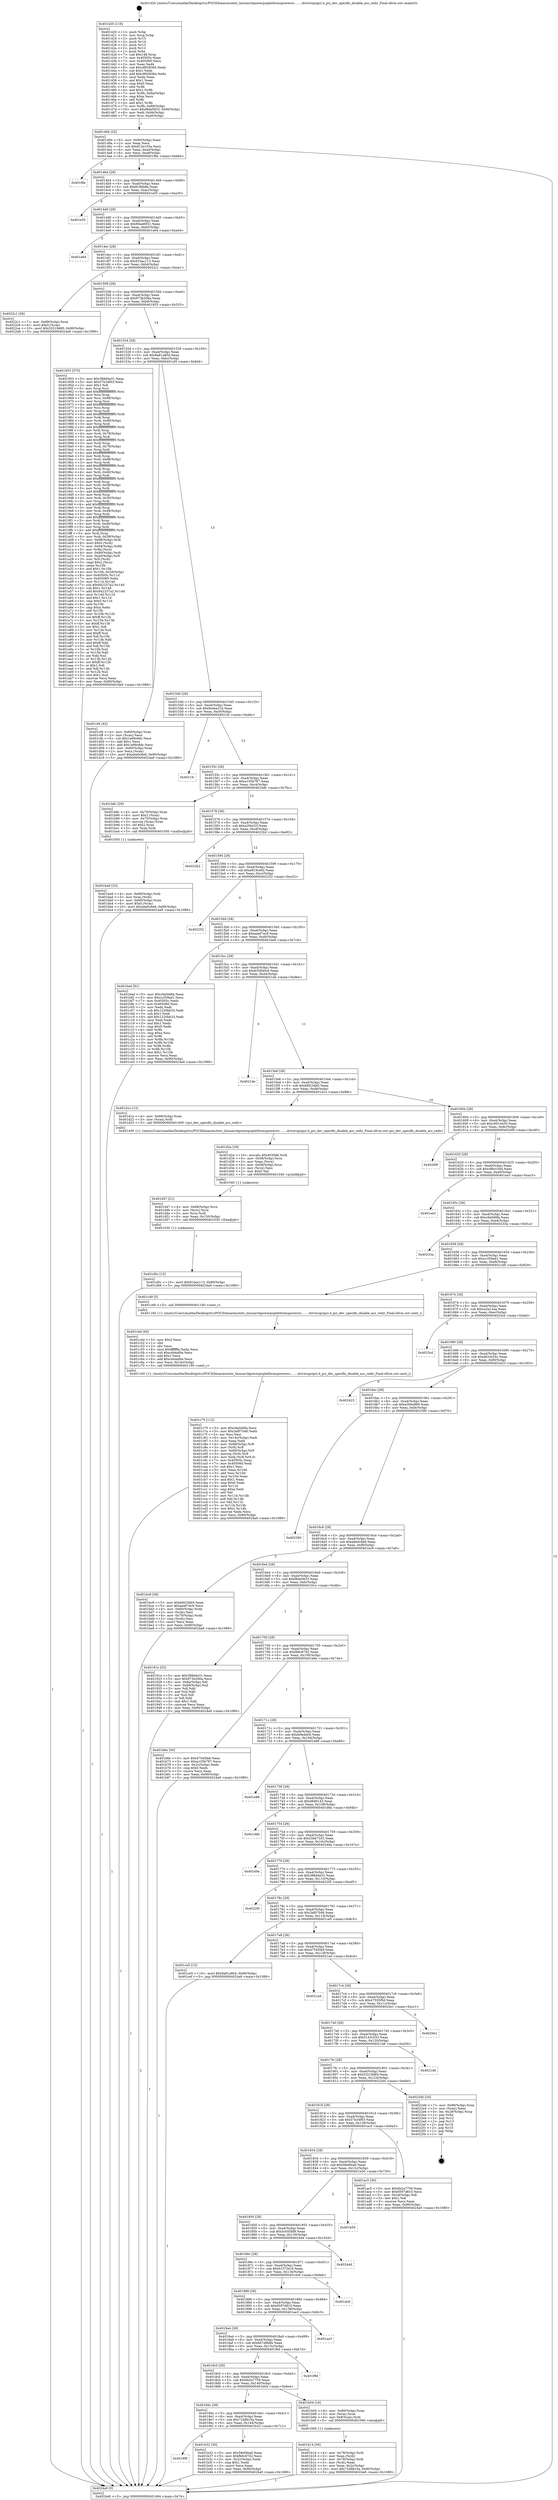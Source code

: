 digraph "0x401420" {
  label = "0x401420 (/mnt/c/Users/mathe/Desktop/tcc/POCII/binaries/extr_linuxarchpowerpcplatformspowernv........driverspcipci.h_pci_dev_specific_disable_acs_redir_Final-ollvm.out::main(0))"
  labelloc = "t"
  node[shape=record]

  Entry [label="",width=0.3,height=0.3,shape=circle,fillcolor=black,style=filled]
  "0x401494" [label="{
     0x401494 [32]\l
     | [instrs]\l
     &nbsp;&nbsp;0x401494 \<+6\>: mov -0x90(%rbp),%eax\l
     &nbsp;&nbsp;0x40149a \<+2\>: mov %eax,%ecx\l
     &nbsp;&nbsp;0x40149c \<+6\>: sub $0x812e103a,%ecx\l
     &nbsp;&nbsp;0x4014a2 \<+6\>: mov %eax,-0xa4(%rbp)\l
     &nbsp;&nbsp;0x4014a8 \<+6\>: mov %ecx,-0xa8(%rbp)\l
     &nbsp;&nbsp;0x4014ae \<+6\>: je 0000000000401f8e \<main+0xb6e\>\l
  }"]
  "0x401f8e" [label="{
     0x401f8e\l
  }", style=dashed]
  "0x4014b4" [label="{
     0x4014b4 [28]\l
     | [instrs]\l
     &nbsp;&nbsp;0x4014b4 \<+5\>: jmp 00000000004014b9 \<main+0x99\>\l
     &nbsp;&nbsp;0x4014b9 \<+6\>: mov -0xa4(%rbp),%eax\l
     &nbsp;&nbsp;0x4014bf \<+5\>: sub $0x81fbfa8a,%eax\l
     &nbsp;&nbsp;0x4014c4 \<+6\>: mov %eax,-0xac(%rbp)\l
     &nbsp;&nbsp;0x4014ca \<+6\>: je 0000000000401e55 \<main+0xa35\>\l
  }"]
  Exit [label="",width=0.3,height=0.3,shape=circle,fillcolor=black,style=filled,peripheries=2]
  "0x401e55" [label="{
     0x401e55\l
  }", style=dashed]
  "0x4014d0" [label="{
     0x4014d0 [28]\l
     | [instrs]\l
     &nbsp;&nbsp;0x4014d0 \<+5\>: jmp 00000000004014d5 \<main+0xb5\>\l
     &nbsp;&nbsp;0x4014d5 \<+6\>: mov -0xa4(%rbp),%eax\l
     &nbsp;&nbsp;0x4014db \<+5\>: sub $0x90ae6931,%eax\l
     &nbsp;&nbsp;0x4014e0 \<+6\>: mov %eax,-0xb0(%rbp)\l
     &nbsp;&nbsp;0x4014e6 \<+6\>: je 0000000000401e64 \<main+0xa44\>\l
  }"]
  "0x401d5c" [label="{
     0x401d5c [15]\l
     | [instrs]\l
     &nbsp;&nbsp;0x401d5c \<+10\>: movl $0x91bac113,-0x90(%rbp)\l
     &nbsp;&nbsp;0x401d66 \<+5\>: jmp 00000000004024a9 \<main+0x1089\>\l
  }"]
  "0x401e64" [label="{
     0x401e64\l
  }", style=dashed]
  "0x4014ec" [label="{
     0x4014ec [28]\l
     | [instrs]\l
     &nbsp;&nbsp;0x4014ec \<+5\>: jmp 00000000004014f1 \<main+0xd1\>\l
     &nbsp;&nbsp;0x4014f1 \<+6\>: mov -0xa4(%rbp),%eax\l
     &nbsp;&nbsp;0x4014f7 \<+5\>: sub $0x91bac113,%eax\l
     &nbsp;&nbsp;0x4014fc \<+6\>: mov %eax,-0xb4(%rbp)\l
     &nbsp;&nbsp;0x401502 \<+6\>: je 00000000004022c1 \<main+0xea1\>\l
  }"]
  "0x401d47" [label="{
     0x401d47 [21]\l
     | [instrs]\l
     &nbsp;&nbsp;0x401d47 \<+4\>: mov -0x68(%rbp),%rcx\l
     &nbsp;&nbsp;0x401d4b \<+3\>: mov (%rcx),%rcx\l
     &nbsp;&nbsp;0x401d4e \<+3\>: mov %rcx,%rdi\l
     &nbsp;&nbsp;0x401d51 \<+6\>: mov %eax,-0x150(%rbp)\l
     &nbsp;&nbsp;0x401d57 \<+5\>: call 0000000000401030 \<free@plt\>\l
     | [calls]\l
     &nbsp;&nbsp;0x401030 \{1\} (unknown)\l
  }"]
  "0x4022c1" [label="{
     0x4022c1 [28]\l
     | [instrs]\l
     &nbsp;&nbsp;0x4022c1 \<+7\>: mov -0x88(%rbp),%rax\l
     &nbsp;&nbsp;0x4022c8 \<+6\>: movl $0x0,(%rax)\l
     &nbsp;&nbsp;0x4022ce \<+10\>: movl $0x53219d85,-0x90(%rbp)\l
     &nbsp;&nbsp;0x4022d8 \<+5\>: jmp 00000000004024a9 \<main+0x1089\>\l
  }"]
  "0x401508" [label="{
     0x401508 [28]\l
     | [instrs]\l
     &nbsp;&nbsp;0x401508 \<+5\>: jmp 000000000040150d \<main+0xed\>\l
     &nbsp;&nbsp;0x40150d \<+6\>: mov -0xa4(%rbp),%eax\l
     &nbsp;&nbsp;0x401513 \<+5\>: sub $0x973b206a,%eax\l
     &nbsp;&nbsp;0x401518 \<+6\>: mov %eax,-0xb8(%rbp)\l
     &nbsp;&nbsp;0x40151e \<+6\>: je 0000000000401953 \<main+0x533\>\l
  }"]
  "0x401d2a" [label="{
     0x401d2a [29]\l
     | [instrs]\l
     &nbsp;&nbsp;0x401d2a \<+10\>: movabs $0x4030d6,%rdi\l
     &nbsp;&nbsp;0x401d34 \<+4\>: mov -0x58(%rbp),%rcx\l
     &nbsp;&nbsp;0x401d38 \<+2\>: mov %eax,(%rcx)\l
     &nbsp;&nbsp;0x401d3a \<+4\>: mov -0x58(%rbp),%rcx\l
     &nbsp;&nbsp;0x401d3e \<+2\>: mov (%rcx),%esi\l
     &nbsp;&nbsp;0x401d40 \<+2\>: mov $0x0,%al\l
     &nbsp;&nbsp;0x401d42 \<+5\>: call 0000000000401040 \<printf@plt\>\l
     | [calls]\l
     &nbsp;&nbsp;0x401040 \{1\} (unknown)\l
  }"]
  "0x401953" [label="{
     0x401953 [370]\l
     | [instrs]\l
     &nbsp;&nbsp;0x401953 \<+5\>: mov $0x388d4e31,%eax\l
     &nbsp;&nbsp;0x401958 \<+5\>: mov $0x57b34f03,%ecx\l
     &nbsp;&nbsp;0x40195d \<+2\>: mov $0x1,%dl\l
     &nbsp;&nbsp;0x40195f \<+3\>: mov %rsp,%rsi\l
     &nbsp;&nbsp;0x401962 \<+4\>: add $0xfffffffffffffff0,%rsi\l
     &nbsp;&nbsp;0x401966 \<+3\>: mov %rsi,%rsp\l
     &nbsp;&nbsp;0x401969 \<+7\>: mov %rsi,-0x88(%rbp)\l
     &nbsp;&nbsp;0x401970 \<+3\>: mov %rsp,%rsi\l
     &nbsp;&nbsp;0x401973 \<+4\>: add $0xfffffffffffffff0,%rsi\l
     &nbsp;&nbsp;0x401977 \<+3\>: mov %rsi,%rsp\l
     &nbsp;&nbsp;0x40197a \<+3\>: mov %rsp,%rdi\l
     &nbsp;&nbsp;0x40197d \<+4\>: add $0xfffffffffffffff0,%rdi\l
     &nbsp;&nbsp;0x401981 \<+3\>: mov %rdi,%rsp\l
     &nbsp;&nbsp;0x401984 \<+4\>: mov %rdi,-0x80(%rbp)\l
     &nbsp;&nbsp;0x401988 \<+3\>: mov %rsp,%rdi\l
     &nbsp;&nbsp;0x40198b \<+4\>: add $0xfffffffffffffff0,%rdi\l
     &nbsp;&nbsp;0x40198f \<+3\>: mov %rdi,%rsp\l
     &nbsp;&nbsp;0x401992 \<+4\>: mov %rdi,-0x78(%rbp)\l
     &nbsp;&nbsp;0x401996 \<+3\>: mov %rsp,%rdi\l
     &nbsp;&nbsp;0x401999 \<+4\>: add $0xfffffffffffffff0,%rdi\l
     &nbsp;&nbsp;0x40199d \<+3\>: mov %rdi,%rsp\l
     &nbsp;&nbsp;0x4019a0 \<+4\>: mov %rdi,-0x70(%rbp)\l
     &nbsp;&nbsp;0x4019a4 \<+3\>: mov %rsp,%rdi\l
     &nbsp;&nbsp;0x4019a7 \<+4\>: add $0xfffffffffffffff0,%rdi\l
     &nbsp;&nbsp;0x4019ab \<+3\>: mov %rdi,%rsp\l
     &nbsp;&nbsp;0x4019ae \<+4\>: mov %rdi,-0x68(%rbp)\l
     &nbsp;&nbsp;0x4019b2 \<+3\>: mov %rsp,%rdi\l
     &nbsp;&nbsp;0x4019b5 \<+4\>: add $0xfffffffffffffff0,%rdi\l
     &nbsp;&nbsp;0x4019b9 \<+3\>: mov %rdi,%rsp\l
     &nbsp;&nbsp;0x4019bc \<+4\>: mov %rdi,-0x60(%rbp)\l
     &nbsp;&nbsp;0x4019c0 \<+3\>: mov %rsp,%rdi\l
     &nbsp;&nbsp;0x4019c3 \<+4\>: add $0xfffffffffffffff0,%rdi\l
     &nbsp;&nbsp;0x4019c7 \<+3\>: mov %rdi,%rsp\l
     &nbsp;&nbsp;0x4019ca \<+4\>: mov %rdi,-0x58(%rbp)\l
     &nbsp;&nbsp;0x4019ce \<+3\>: mov %rsp,%rdi\l
     &nbsp;&nbsp;0x4019d1 \<+4\>: add $0xfffffffffffffff0,%rdi\l
     &nbsp;&nbsp;0x4019d5 \<+3\>: mov %rdi,%rsp\l
     &nbsp;&nbsp;0x4019d8 \<+4\>: mov %rdi,-0x50(%rbp)\l
     &nbsp;&nbsp;0x4019dc \<+3\>: mov %rsp,%rdi\l
     &nbsp;&nbsp;0x4019df \<+4\>: add $0xfffffffffffffff0,%rdi\l
     &nbsp;&nbsp;0x4019e3 \<+3\>: mov %rdi,%rsp\l
     &nbsp;&nbsp;0x4019e6 \<+4\>: mov %rdi,-0x48(%rbp)\l
     &nbsp;&nbsp;0x4019ea \<+3\>: mov %rsp,%rdi\l
     &nbsp;&nbsp;0x4019ed \<+4\>: add $0xfffffffffffffff0,%rdi\l
     &nbsp;&nbsp;0x4019f1 \<+3\>: mov %rdi,%rsp\l
     &nbsp;&nbsp;0x4019f4 \<+4\>: mov %rdi,-0x40(%rbp)\l
     &nbsp;&nbsp;0x4019f8 \<+3\>: mov %rsp,%rdi\l
     &nbsp;&nbsp;0x4019fb \<+4\>: add $0xfffffffffffffff0,%rdi\l
     &nbsp;&nbsp;0x4019ff \<+3\>: mov %rdi,%rsp\l
     &nbsp;&nbsp;0x401a02 \<+4\>: mov %rdi,-0x38(%rbp)\l
     &nbsp;&nbsp;0x401a06 \<+7\>: mov -0x88(%rbp),%rdi\l
     &nbsp;&nbsp;0x401a0d \<+6\>: movl $0x0,(%rdi)\l
     &nbsp;&nbsp;0x401a13 \<+7\>: mov -0x94(%rbp),%r8d\l
     &nbsp;&nbsp;0x401a1a \<+3\>: mov %r8d,(%rsi)\l
     &nbsp;&nbsp;0x401a1d \<+4\>: mov -0x80(%rbp),%rdi\l
     &nbsp;&nbsp;0x401a21 \<+7\>: mov -0xa0(%rbp),%r9\l
     &nbsp;&nbsp;0x401a28 \<+3\>: mov %r9,(%rdi)\l
     &nbsp;&nbsp;0x401a2b \<+3\>: cmpl $0x2,(%rsi)\l
     &nbsp;&nbsp;0x401a2e \<+4\>: setne %r10b\l
     &nbsp;&nbsp;0x401a32 \<+4\>: and $0x1,%r10b\l
     &nbsp;&nbsp;0x401a36 \<+4\>: mov %r10b,-0x2d(%rbp)\l
     &nbsp;&nbsp;0x401a3a \<+8\>: mov 0x40505c,%r11d\l
     &nbsp;&nbsp;0x401a42 \<+7\>: mov 0x405060,%ebx\l
     &nbsp;&nbsp;0x401a49 \<+3\>: mov %r11d,%r14d\l
     &nbsp;&nbsp;0x401a4c \<+7\>: sub $0x942237a2,%r14d\l
     &nbsp;&nbsp;0x401a53 \<+4\>: sub $0x1,%r14d\l
     &nbsp;&nbsp;0x401a57 \<+7\>: add $0x942237a2,%r14d\l
     &nbsp;&nbsp;0x401a5e \<+4\>: imul %r14d,%r11d\l
     &nbsp;&nbsp;0x401a62 \<+4\>: and $0x1,%r11d\l
     &nbsp;&nbsp;0x401a66 \<+4\>: cmp $0x0,%r11d\l
     &nbsp;&nbsp;0x401a6a \<+4\>: sete %r10b\l
     &nbsp;&nbsp;0x401a6e \<+3\>: cmp $0xa,%ebx\l
     &nbsp;&nbsp;0x401a71 \<+4\>: setl %r15b\l
     &nbsp;&nbsp;0x401a75 \<+3\>: mov %r10b,%r12b\l
     &nbsp;&nbsp;0x401a78 \<+4\>: xor $0xff,%r12b\l
     &nbsp;&nbsp;0x401a7c \<+3\>: mov %r15b,%r13b\l
     &nbsp;&nbsp;0x401a7f \<+4\>: xor $0xff,%r13b\l
     &nbsp;&nbsp;0x401a83 \<+3\>: xor $0x1,%dl\l
     &nbsp;&nbsp;0x401a86 \<+3\>: mov %r12b,%sil\l
     &nbsp;&nbsp;0x401a89 \<+4\>: and $0xff,%sil\l
     &nbsp;&nbsp;0x401a8d \<+3\>: and %dl,%r10b\l
     &nbsp;&nbsp;0x401a90 \<+3\>: mov %r13b,%dil\l
     &nbsp;&nbsp;0x401a93 \<+4\>: and $0xff,%dil\l
     &nbsp;&nbsp;0x401a97 \<+3\>: and %dl,%r15b\l
     &nbsp;&nbsp;0x401a9a \<+3\>: or %r10b,%sil\l
     &nbsp;&nbsp;0x401a9d \<+3\>: or %r15b,%dil\l
     &nbsp;&nbsp;0x401aa0 \<+3\>: xor %dil,%sil\l
     &nbsp;&nbsp;0x401aa3 \<+3\>: or %r13b,%r12b\l
     &nbsp;&nbsp;0x401aa6 \<+4\>: xor $0xff,%r12b\l
     &nbsp;&nbsp;0x401aaa \<+3\>: or $0x1,%dl\l
     &nbsp;&nbsp;0x401aad \<+3\>: and %dl,%r12b\l
     &nbsp;&nbsp;0x401ab0 \<+3\>: or %r12b,%sil\l
     &nbsp;&nbsp;0x401ab3 \<+4\>: test $0x1,%sil\l
     &nbsp;&nbsp;0x401ab7 \<+3\>: cmovne %ecx,%eax\l
     &nbsp;&nbsp;0x401aba \<+6\>: mov %eax,-0x90(%rbp)\l
     &nbsp;&nbsp;0x401ac0 \<+5\>: jmp 00000000004024a9 \<main+0x1089\>\l
  }"]
  "0x401524" [label="{
     0x401524 [28]\l
     | [instrs]\l
     &nbsp;&nbsp;0x401524 \<+5\>: jmp 0000000000401529 \<main+0x109\>\l
     &nbsp;&nbsp;0x401529 \<+6\>: mov -0xa4(%rbp),%eax\l
     &nbsp;&nbsp;0x40152f \<+5\>: sub $0x9a81a804,%eax\l
     &nbsp;&nbsp;0x401534 \<+6\>: mov %eax,-0xbc(%rbp)\l
     &nbsp;&nbsp;0x40153a \<+6\>: je 0000000000401cf4 \<main+0x8d4\>\l
  }"]
  "0x401c75" [label="{
     0x401c75 [112]\l
     | [instrs]\l
     &nbsp;&nbsp;0x401c75 \<+5\>: mov $0xc9a5d0fa,%ecx\l
     &nbsp;&nbsp;0x401c7a \<+5\>: mov $0x3af07046,%edx\l
     &nbsp;&nbsp;0x401c7f \<+2\>: xor %esi,%esi\l
     &nbsp;&nbsp;0x401c81 \<+6\>: mov -0x14c(%rbp),%edi\l
     &nbsp;&nbsp;0x401c87 \<+3\>: imul %eax,%edi\l
     &nbsp;&nbsp;0x401c8a \<+4\>: mov -0x68(%rbp),%r8\l
     &nbsp;&nbsp;0x401c8e \<+3\>: mov (%r8),%r8\l
     &nbsp;&nbsp;0x401c91 \<+4\>: mov -0x60(%rbp),%r9\l
     &nbsp;&nbsp;0x401c95 \<+3\>: movslq (%r9),%r9\l
     &nbsp;&nbsp;0x401c98 \<+4\>: mov %edi,(%r8,%r9,4)\l
     &nbsp;&nbsp;0x401c9c \<+7\>: mov 0x40505c,%eax\l
     &nbsp;&nbsp;0x401ca3 \<+7\>: mov 0x405060,%edi\l
     &nbsp;&nbsp;0x401caa \<+3\>: sub $0x1,%esi\l
     &nbsp;&nbsp;0x401cad \<+3\>: mov %eax,%r10d\l
     &nbsp;&nbsp;0x401cb0 \<+3\>: add %esi,%r10d\l
     &nbsp;&nbsp;0x401cb3 \<+4\>: imul %r10d,%eax\l
     &nbsp;&nbsp;0x401cb7 \<+3\>: and $0x1,%eax\l
     &nbsp;&nbsp;0x401cba \<+3\>: cmp $0x0,%eax\l
     &nbsp;&nbsp;0x401cbd \<+4\>: sete %r11b\l
     &nbsp;&nbsp;0x401cc1 \<+3\>: cmp $0xa,%edi\l
     &nbsp;&nbsp;0x401cc4 \<+3\>: setl %bl\l
     &nbsp;&nbsp;0x401cc7 \<+3\>: mov %r11b,%r14b\l
     &nbsp;&nbsp;0x401cca \<+3\>: and %bl,%r14b\l
     &nbsp;&nbsp;0x401ccd \<+3\>: xor %bl,%r11b\l
     &nbsp;&nbsp;0x401cd0 \<+3\>: or %r11b,%r14b\l
     &nbsp;&nbsp;0x401cd3 \<+4\>: test $0x1,%r14b\l
     &nbsp;&nbsp;0x401cd7 \<+3\>: cmovne %edx,%ecx\l
     &nbsp;&nbsp;0x401cda \<+6\>: mov %ecx,-0x90(%rbp)\l
     &nbsp;&nbsp;0x401ce0 \<+5\>: jmp 00000000004024a9 \<main+0x1089\>\l
  }"]
  "0x401cf4" [label="{
     0x401cf4 [42]\l
     | [instrs]\l
     &nbsp;&nbsp;0x401cf4 \<+4\>: mov -0x60(%rbp),%rax\l
     &nbsp;&nbsp;0x401cf8 \<+2\>: mov (%rax),%ecx\l
     &nbsp;&nbsp;0x401cfa \<+6\>: sub $0x1e68c8dc,%ecx\l
     &nbsp;&nbsp;0x401d00 \<+3\>: add $0x1,%ecx\l
     &nbsp;&nbsp;0x401d03 \<+6\>: add $0x1e68c8dc,%ecx\l
     &nbsp;&nbsp;0x401d09 \<+4\>: mov -0x60(%rbp),%rax\l
     &nbsp;&nbsp;0x401d0d \<+2\>: mov %ecx,(%rax)\l
     &nbsp;&nbsp;0x401d0f \<+10\>: movl $0xebe0c8e6,-0x90(%rbp)\l
     &nbsp;&nbsp;0x401d19 \<+5\>: jmp 00000000004024a9 \<main+0x1089\>\l
  }"]
  "0x401540" [label="{
     0x401540 [28]\l
     | [instrs]\l
     &nbsp;&nbsp;0x401540 \<+5\>: jmp 0000000000401545 \<main+0x125\>\l
     &nbsp;&nbsp;0x401545 \<+6\>: mov -0xa4(%rbp),%eax\l
     &nbsp;&nbsp;0x40154b \<+5\>: sub $0x9e4ea21b,%eax\l
     &nbsp;&nbsp;0x401550 \<+6\>: mov %eax,-0xc0(%rbp)\l
     &nbsp;&nbsp;0x401556 \<+6\>: je 00000000004021fc \<main+0xddc\>\l
  }"]
  "0x401c4d" [label="{
     0x401c4d [40]\l
     | [instrs]\l
     &nbsp;&nbsp;0x401c4d \<+5\>: mov $0x2,%ecx\l
     &nbsp;&nbsp;0x401c52 \<+1\>: cltd\l
     &nbsp;&nbsp;0x401c53 \<+2\>: idiv %ecx\l
     &nbsp;&nbsp;0x401c55 \<+6\>: imul $0xfffffffe,%edx,%ecx\l
     &nbsp;&nbsp;0x401c5b \<+6\>: sub $0xcd44af0e,%ecx\l
     &nbsp;&nbsp;0x401c61 \<+3\>: add $0x1,%ecx\l
     &nbsp;&nbsp;0x401c64 \<+6\>: add $0xcd44af0e,%ecx\l
     &nbsp;&nbsp;0x401c6a \<+6\>: mov %ecx,-0x14c(%rbp)\l
     &nbsp;&nbsp;0x401c70 \<+5\>: call 0000000000401160 \<next_i\>\l
     | [calls]\l
     &nbsp;&nbsp;0x401160 \{1\} (/mnt/c/Users/mathe/Desktop/tcc/POCII/binaries/extr_linuxarchpowerpcplatformspowernv........driverspcipci.h_pci_dev_specific_disable_acs_redir_Final-ollvm.out::next_i)\l
  }"]
  "0x4021fc" [label="{
     0x4021fc\l
  }", style=dashed]
  "0x40155c" [label="{
     0x40155c [28]\l
     | [instrs]\l
     &nbsp;&nbsp;0x40155c \<+5\>: jmp 0000000000401561 \<main+0x141\>\l
     &nbsp;&nbsp;0x401561 \<+6\>: mov -0xa4(%rbp),%eax\l
     &nbsp;&nbsp;0x401567 \<+5\>: sub $0xa105b787,%eax\l
     &nbsp;&nbsp;0x40156c \<+6\>: mov %eax,-0xc4(%rbp)\l
     &nbsp;&nbsp;0x401572 \<+6\>: je 0000000000401b8c \<main+0x76c\>\l
  }"]
  "0x401ba9" [label="{
     0x401ba9 [32]\l
     | [instrs]\l
     &nbsp;&nbsp;0x401ba9 \<+4\>: mov -0x68(%rbp),%rdi\l
     &nbsp;&nbsp;0x401bad \<+3\>: mov %rax,(%rdi)\l
     &nbsp;&nbsp;0x401bb0 \<+4\>: mov -0x60(%rbp),%rax\l
     &nbsp;&nbsp;0x401bb4 \<+6\>: movl $0x0,(%rax)\l
     &nbsp;&nbsp;0x401bba \<+10\>: movl $0xebe0c8e6,-0x90(%rbp)\l
     &nbsp;&nbsp;0x401bc4 \<+5\>: jmp 00000000004024a9 \<main+0x1089\>\l
  }"]
  "0x401b8c" [label="{
     0x401b8c [29]\l
     | [instrs]\l
     &nbsp;&nbsp;0x401b8c \<+4\>: mov -0x70(%rbp),%rax\l
     &nbsp;&nbsp;0x401b90 \<+6\>: movl $0x1,(%rax)\l
     &nbsp;&nbsp;0x401b96 \<+4\>: mov -0x70(%rbp),%rax\l
     &nbsp;&nbsp;0x401b9a \<+3\>: movslq (%rax),%rax\l
     &nbsp;&nbsp;0x401b9d \<+4\>: shl $0x2,%rax\l
     &nbsp;&nbsp;0x401ba1 \<+3\>: mov %rax,%rdi\l
     &nbsp;&nbsp;0x401ba4 \<+5\>: call 0000000000401050 \<malloc@plt\>\l
     | [calls]\l
     &nbsp;&nbsp;0x401050 \{1\} (unknown)\l
  }"]
  "0x401578" [label="{
     0x401578 [28]\l
     | [instrs]\l
     &nbsp;&nbsp;0x401578 \<+5\>: jmp 000000000040157d \<main+0x15d\>\l
     &nbsp;&nbsp;0x40157d \<+6\>: mov -0xa4(%rbp),%eax\l
     &nbsp;&nbsp;0x401583 \<+5\>: sub $0xa2f4e31f,%eax\l
     &nbsp;&nbsp;0x401588 \<+6\>: mov %eax,-0xc8(%rbp)\l
     &nbsp;&nbsp;0x40158e \<+6\>: je 00000000004022b2 \<main+0xe92\>\l
  }"]
  "0x4018f8" [label="{
     0x4018f8\l
  }", style=dashed]
  "0x4022b2" [label="{
     0x4022b2\l
  }", style=dashed]
  "0x401594" [label="{
     0x401594 [28]\l
     | [instrs]\l
     &nbsp;&nbsp;0x401594 \<+5\>: jmp 0000000000401599 \<main+0x179\>\l
     &nbsp;&nbsp;0x401599 \<+6\>: mov -0xa4(%rbp),%eax\l
     &nbsp;&nbsp;0x40159f \<+5\>: sub $0xa919ce62,%eax\l
     &nbsp;&nbsp;0x4015a4 \<+6\>: mov %eax,-0xcc(%rbp)\l
     &nbsp;&nbsp;0x4015aa \<+6\>: je 0000000000402252 \<main+0xe32\>\l
  }"]
  "0x401b32" [label="{
     0x401b32 [30]\l
     | [instrs]\l
     &nbsp;&nbsp;0x401b32 \<+5\>: mov $0x58ef4ba0,%eax\l
     &nbsp;&nbsp;0x401b37 \<+5\>: mov $0xfb6c67d2,%ecx\l
     &nbsp;&nbsp;0x401b3c \<+3\>: mov -0x2c(%rbp),%edx\l
     &nbsp;&nbsp;0x401b3f \<+3\>: cmp $0x1,%edx\l
     &nbsp;&nbsp;0x401b42 \<+3\>: cmovl %ecx,%eax\l
     &nbsp;&nbsp;0x401b45 \<+6\>: mov %eax,-0x90(%rbp)\l
     &nbsp;&nbsp;0x401b4b \<+5\>: jmp 00000000004024a9 \<main+0x1089\>\l
  }"]
  "0x402252" [label="{
     0x402252\l
  }", style=dashed]
  "0x4015b0" [label="{
     0x4015b0 [28]\l
     | [instrs]\l
     &nbsp;&nbsp;0x4015b0 \<+5\>: jmp 00000000004015b5 \<main+0x195\>\l
     &nbsp;&nbsp;0x4015b5 \<+6\>: mov -0xa4(%rbp),%eax\l
     &nbsp;&nbsp;0x4015bb \<+5\>: sub $0xaea67ec9,%eax\l
     &nbsp;&nbsp;0x4015c0 \<+6\>: mov %eax,-0xd0(%rbp)\l
     &nbsp;&nbsp;0x4015c6 \<+6\>: je 0000000000401bed \<main+0x7cd\>\l
  }"]
  "0x401b14" [label="{
     0x401b14 [30]\l
     | [instrs]\l
     &nbsp;&nbsp;0x401b14 \<+4\>: mov -0x78(%rbp),%rdi\l
     &nbsp;&nbsp;0x401b18 \<+2\>: mov %eax,(%rdi)\l
     &nbsp;&nbsp;0x401b1a \<+4\>: mov -0x78(%rbp),%rdi\l
     &nbsp;&nbsp;0x401b1e \<+2\>: mov (%rdi),%eax\l
     &nbsp;&nbsp;0x401b20 \<+3\>: mov %eax,-0x2c(%rbp)\l
     &nbsp;&nbsp;0x401b23 \<+10\>: movl $0x7248b10a,-0x90(%rbp)\l
     &nbsp;&nbsp;0x401b2d \<+5\>: jmp 00000000004024a9 \<main+0x1089\>\l
  }"]
  "0x401bed" [label="{
     0x401bed [91]\l
     | [instrs]\l
     &nbsp;&nbsp;0x401bed \<+5\>: mov $0xc9a5d0fa,%eax\l
     &nbsp;&nbsp;0x401bf2 \<+5\>: mov $0xcc359ad1,%ecx\l
     &nbsp;&nbsp;0x401bf7 \<+7\>: mov 0x40505c,%edx\l
     &nbsp;&nbsp;0x401bfe \<+7\>: mov 0x405060,%esi\l
     &nbsp;&nbsp;0x401c05 \<+2\>: mov %edx,%edi\l
     &nbsp;&nbsp;0x401c07 \<+6\>: sub $0x1220bb33,%edi\l
     &nbsp;&nbsp;0x401c0d \<+3\>: sub $0x1,%edi\l
     &nbsp;&nbsp;0x401c10 \<+6\>: add $0x1220bb33,%edi\l
     &nbsp;&nbsp;0x401c16 \<+3\>: imul %edi,%edx\l
     &nbsp;&nbsp;0x401c19 \<+3\>: and $0x1,%edx\l
     &nbsp;&nbsp;0x401c1c \<+3\>: cmp $0x0,%edx\l
     &nbsp;&nbsp;0x401c1f \<+4\>: sete %r8b\l
     &nbsp;&nbsp;0x401c23 \<+3\>: cmp $0xa,%esi\l
     &nbsp;&nbsp;0x401c26 \<+4\>: setl %r9b\l
     &nbsp;&nbsp;0x401c2a \<+3\>: mov %r8b,%r10b\l
     &nbsp;&nbsp;0x401c2d \<+3\>: and %r9b,%r10b\l
     &nbsp;&nbsp;0x401c30 \<+3\>: xor %r9b,%r8b\l
     &nbsp;&nbsp;0x401c33 \<+3\>: or %r8b,%r10b\l
     &nbsp;&nbsp;0x401c36 \<+4\>: test $0x1,%r10b\l
     &nbsp;&nbsp;0x401c3a \<+3\>: cmovne %ecx,%eax\l
     &nbsp;&nbsp;0x401c3d \<+6\>: mov %eax,-0x90(%rbp)\l
     &nbsp;&nbsp;0x401c43 \<+5\>: jmp 00000000004024a9 \<main+0x1089\>\l
  }"]
  "0x4015cc" [label="{
     0x4015cc [28]\l
     | [instrs]\l
     &nbsp;&nbsp;0x4015cc \<+5\>: jmp 00000000004015d1 \<main+0x1b1\>\l
     &nbsp;&nbsp;0x4015d1 \<+6\>: mov -0xa4(%rbp),%eax\l
     &nbsp;&nbsp;0x4015d7 \<+5\>: sub $0xb35840c6,%eax\l
     &nbsp;&nbsp;0x4015dc \<+6\>: mov %eax,-0xd4(%rbp)\l
     &nbsp;&nbsp;0x4015e2 \<+6\>: je 00000000004021de \<main+0xdbe\>\l
  }"]
  "0x4018dc" [label="{
     0x4018dc [28]\l
     | [instrs]\l
     &nbsp;&nbsp;0x4018dc \<+5\>: jmp 00000000004018e1 \<main+0x4c1\>\l
     &nbsp;&nbsp;0x4018e1 \<+6\>: mov -0xa4(%rbp),%eax\l
     &nbsp;&nbsp;0x4018e7 \<+5\>: sub $0x7248b10a,%eax\l
     &nbsp;&nbsp;0x4018ec \<+6\>: mov %eax,-0x144(%rbp)\l
     &nbsp;&nbsp;0x4018f2 \<+6\>: je 0000000000401b32 \<main+0x712\>\l
  }"]
  "0x4021de" [label="{
     0x4021de\l
  }", style=dashed]
  "0x4015e8" [label="{
     0x4015e8 [28]\l
     | [instrs]\l
     &nbsp;&nbsp;0x4015e8 \<+5\>: jmp 00000000004015ed \<main+0x1cd\>\l
     &nbsp;&nbsp;0x4015ed \<+6\>: mov -0xa4(%rbp),%eax\l
     &nbsp;&nbsp;0x4015f3 \<+5\>: sub $0xbfd23db5,%eax\l
     &nbsp;&nbsp;0x4015f8 \<+6\>: mov %eax,-0xd8(%rbp)\l
     &nbsp;&nbsp;0x4015fe \<+6\>: je 0000000000401d1e \<main+0x8fe\>\l
  }"]
  "0x401b04" [label="{
     0x401b04 [16]\l
     | [instrs]\l
     &nbsp;&nbsp;0x401b04 \<+4\>: mov -0x80(%rbp),%rax\l
     &nbsp;&nbsp;0x401b08 \<+3\>: mov (%rax),%rax\l
     &nbsp;&nbsp;0x401b0b \<+4\>: mov 0x8(%rax),%rdi\l
     &nbsp;&nbsp;0x401b0f \<+5\>: call 0000000000401060 \<atoi@plt\>\l
     | [calls]\l
     &nbsp;&nbsp;0x401060 \{1\} (unknown)\l
  }"]
  "0x401d1e" [label="{
     0x401d1e [12]\l
     | [instrs]\l
     &nbsp;&nbsp;0x401d1e \<+4\>: mov -0x68(%rbp),%rax\l
     &nbsp;&nbsp;0x401d22 \<+3\>: mov (%rax),%rdi\l
     &nbsp;&nbsp;0x401d25 \<+5\>: call 0000000000401400 \<pci_dev_specific_disable_acs_redir\>\l
     | [calls]\l
     &nbsp;&nbsp;0x401400 \{1\} (/mnt/c/Users/mathe/Desktop/tcc/POCII/binaries/extr_linuxarchpowerpcplatformspowernv........driverspcipci.h_pci_dev_specific_disable_acs_redir_Final-ollvm.out::pci_dev_specific_disable_acs_redir)\l
  }"]
  "0x401604" [label="{
     0x401604 [28]\l
     | [instrs]\l
     &nbsp;&nbsp;0x401604 \<+5\>: jmp 0000000000401609 \<main+0x1e9\>\l
     &nbsp;&nbsp;0x401609 \<+6\>: mov -0xa4(%rbp),%eax\l
     &nbsp;&nbsp;0x40160f \<+5\>: sub $0xc6014435,%eax\l
     &nbsp;&nbsp;0x401614 \<+6\>: mov %eax,-0xdc(%rbp)\l
     &nbsp;&nbsp;0x40161a \<+6\>: je 00000000004020f0 \<main+0xcd0\>\l
  }"]
  "0x4018c0" [label="{
     0x4018c0 [28]\l
     | [instrs]\l
     &nbsp;&nbsp;0x4018c0 \<+5\>: jmp 00000000004018c5 \<main+0x4a5\>\l
     &nbsp;&nbsp;0x4018c5 \<+6\>: mov -0xa4(%rbp),%eax\l
     &nbsp;&nbsp;0x4018cb \<+5\>: sub $0x6b2a7759,%eax\l
     &nbsp;&nbsp;0x4018d0 \<+6\>: mov %eax,-0x140(%rbp)\l
     &nbsp;&nbsp;0x4018d6 \<+6\>: je 0000000000401b04 \<main+0x6e4\>\l
  }"]
  "0x4020f0" [label="{
     0x4020f0\l
  }", style=dashed]
  "0x401620" [label="{
     0x401620 [28]\l
     | [instrs]\l
     &nbsp;&nbsp;0x401620 \<+5\>: jmp 0000000000401625 \<main+0x205\>\l
     &nbsp;&nbsp;0x401625 \<+6\>: mov -0xa4(%rbp),%eax\l
     &nbsp;&nbsp;0x40162b \<+5\>: sub $0xc86cc34d,%eax\l
     &nbsp;&nbsp;0x401630 \<+6\>: mov %eax,-0xe0(%rbp)\l
     &nbsp;&nbsp;0x401636 \<+6\>: je 0000000000401ee3 \<main+0xac3\>\l
  }"]
  "0x401f9d" [label="{
     0x401f9d\l
  }", style=dashed]
  "0x401ee3" [label="{
     0x401ee3\l
  }", style=dashed]
  "0x40163c" [label="{
     0x40163c [28]\l
     | [instrs]\l
     &nbsp;&nbsp;0x40163c \<+5\>: jmp 0000000000401641 \<main+0x221\>\l
     &nbsp;&nbsp;0x401641 \<+6\>: mov -0xa4(%rbp),%eax\l
     &nbsp;&nbsp;0x401647 \<+5\>: sub $0xc9a5d0fa,%eax\l
     &nbsp;&nbsp;0x40164c \<+6\>: mov %eax,-0xe4(%rbp)\l
     &nbsp;&nbsp;0x401652 \<+6\>: je 000000000040233a \<main+0xf1a\>\l
  }"]
  "0x4018a4" [label="{
     0x4018a4 [28]\l
     | [instrs]\l
     &nbsp;&nbsp;0x4018a4 \<+5\>: jmp 00000000004018a9 \<main+0x489\>\l
     &nbsp;&nbsp;0x4018a9 \<+6\>: mov -0xa4(%rbp),%eax\l
     &nbsp;&nbsp;0x4018af \<+5\>: sub $0x667d9b8b,%eax\l
     &nbsp;&nbsp;0x4018b4 \<+6\>: mov %eax,-0x13c(%rbp)\l
     &nbsp;&nbsp;0x4018ba \<+6\>: je 0000000000401f9d \<main+0xb7d\>\l
  }"]
  "0x40233a" [label="{
     0x40233a\l
  }", style=dashed]
  "0x401658" [label="{
     0x401658 [28]\l
     | [instrs]\l
     &nbsp;&nbsp;0x401658 \<+5\>: jmp 000000000040165d \<main+0x23d\>\l
     &nbsp;&nbsp;0x40165d \<+6\>: mov -0xa4(%rbp),%eax\l
     &nbsp;&nbsp;0x401663 \<+5\>: sub $0xcc359ad1,%eax\l
     &nbsp;&nbsp;0x401668 \<+6\>: mov %eax,-0xe8(%rbp)\l
     &nbsp;&nbsp;0x40166e \<+6\>: je 0000000000401c48 \<main+0x828\>\l
  }"]
  "0x401ae3" [label="{
     0x401ae3\l
  }", style=dashed]
  "0x401c48" [label="{
     0x401c48 [5]\l
     | [instrs]\l
     &nbsp;&nbsp;0x401c48 \<+5\>: call 0000000000401160 \<next_i\>\l
     | [calls]\l
     &nbsp;&nbsp;0x401160 \{1\} (/mnt/c/Users/mathe/Desktop/tcc/POCII/binaries/extr_linuxarchpowerpcplatformspowernv........driverspcipci.h_pci_dev_specific_disable_acs_redir_Final-ollvm.out::next_i)\l
  }"]
  "0x401674" [label="{
     0x401674 [28]\l
     | [instrs]\l
     &nbsp;&nbsp;0x401674 \<+5\>: jmp 0000000000401679 \<main+0x259\>\l
     &nbsp;&nbsp;0x401679 \<+6\>: mov -0xa4(%rbp),%eax\l
     &nbsp;&nbsp;0x40167f \<+5\>: sub $0xce2a12aa,%eax\l
     &nbsp;&nbsp;0x401684 \<+6\>: mov %eax,-0xec(%rbp)\l
     &nbsp;&nbsp;0x40168a \<+6\>: je 00000000004023cd \<main+0xfad\>\l
  }"]
  "0x401888" [label="{
     0x401888 [28]\l
     | [instrs]\l
     &nbsp;&nbsp;0x401888 \<+5\>: jmp 000000000040188d \<main+0x46d\>\l
     &nbsp;&nbsp;0x40188d \<+6\>: mov -0xa4(%rbp),%eax\l
     &nbsp;&nbsp;0x401893 \<+5\>: sub $0x6597d810,%eax\l
     &nbsp;&nbsp;0x401898 \<+6\>: mov %eax,-0x138(%rbp)\l
     &nbsp;&nbsp;0x40189e \<+6\>: je 0000000000401ae3 \<main+0x6c3\>\l
  }"]
  "0x4023cd" [label="{
     0x4023cd\l
  }", style=dashed]
  "0x401690" [label="{
     0x401690 [28]\l
     | [instrs]\l
     &nbsp;&nbsp;0x401690 \<+5\>: jmp 0000000000401695 \<main+0x275\>\l
     &nbsp;&nbsp;0x401695 \<+6\>: mov -0xa4(%rbp),%eax\l
     &nbsp;&nbsp;0x40169b \<+5\>: sub $0xd62cb54c,%eax\l
     &nbsp;&nbsp;0x4016a0 \<+6\>: mov %eax,-0xf0(%rbp)\l
     &nbsp;&nbsp;0x4016a6 \<+6\>: je 0000000000402423 \<main+0x1003\>\l
  }"]
  "0x401dc6" [label="{
     0x401dc6\l
  }", style=dashed]
  "0x402423" [label="{
     0x402423\l
  }", style=dashed]
  "0x4016ac" [label="{
     0x4016ac [28]\l
     | [instrs]\l
     &nbsp;&nbsp;0x4016ac \<+5\>: jmp 00000000004016b1 \<main+0x291\>\l
     &nbsp;&nbsp;0x4016b1 \<+6\>: mov -0xa4(%rbp),%eax\l
     &nbsp;&nbsp;0x4016b7 \<+5\>: sub $0xe300a969,%eax\l
     &nbsp;&nbsp;0x4016bc \<+6\>: mov %eax,-0xf4(%rbp)\l
     &nbsp;&nbsp;0x4016c2 \<+6\>: je 0000000000402390 \<main+0xf70\>\l
  }"]
  "0x40186c" [label="{
     0x40186c [28]\l
     | [instrs]\l
     &nbsp;&nbsp;0x40186c \<+5\>: jmp 0000000000401871 \<main+0x451\>\l
     &nbsp;&nbsp;0x401871 \<+6\>: mov -0xa4(%rbp),%eax\l
     &nbsp;&nbsp;0x401877 \<+5\>: sub $0x61572e16,%eax\l
     &nbsp;&nbsp;0x40187c \<+6\>: mov %eax,-0x134(%rbp)\l
     &nbsp;&nbsp;0x401882 \<+6\>: je 0000000000401dc6 \<main+0x9a6\>\l
  }"]
  "0x402390" [label="{
     0x402390\l
  }", style=dashed]
  "0x4016c8" [label="{
     0x4016c8 [28]\l
     | [instrs]\l
     &nbsp;&nbsp;0x4016c8 \<+5\>: jmp 00000000004016cd \<main+0x2ad\>\l
     &nbsp;&nbsp;0x4016cd \<+6\>: mov -0xa4(%rbp),%eax\l
     &nbsp;&nbsp;0x4016d3 \<+5\>: sub $0xebe0c8e6,%eax\l
     &nbsp;&nbsp;0x4016d8 \<+6\>: mov %eax,-0xf8(%rbp)\l
     &nbsp;&nbsp;0x4016de \<+6\>: je 0000000000401bc9 \<main+0x7a9\>\l
  }"]
  "0x40244d" [label="{
     0x40244d\l
  }", style=dashed]
  "0x401bc9" [label="{
     0x401bc9 [36]\l
     | [instrs]\l
     &nbsp;&nbsp;0x401bc9 \<+5\>: mov $0xbfd23db5,%eax\l
     &nbsp;&nbsp;0x401bce \<+5\>: mov $0xaea67ec9,%ecx\l
     &nbsp;&nbsp;0x401bd3 \<+4\>: mov -0x60(%rbp),%rdx\l
     &nbsp;&nbsp;0x401bd7 \<+2\>: mov (%rdx),%esi\l
     &nbsp;&nbsp;0x401bd9 \<+4\>: mov -0x70(%rbp),%rdx\l
     &nbsp;&nbsp;0x401bdd \<+2\>: cmp (%rdx),%esi\l
     &nbsp;&nbsp;0x401bdf \<+3\>: cmovl %ecx,%eax\l
     &nbsp;&nbsp;0x401be2 \<+6\>: mov %eax,-0x90(%rbp)\l
     &nbsp;&nbsp;0x401be8 \<+5\>: jmp 00000000004024a9 \<main+0x1089\>\l
  }"]
  "0x4016e4" [label="{
     0x4016e4 [28]\l
     | [instrs]\l
     &nbsp;&nbsp;0x4016e4 \<+5\>: jmp 00000000004016e9 \<main+0x2c9\>\l
     &nbsp;&nbsp;0x4016e9 \<+6\>: mov -0xa4(%rbp),%eax\l
     &nbsp;&nbsp;0x4016ef \<+5\>: sub $0xf8de5833,%eax\l
     &nbsp;&nbsp;0x4016f4 \<+6\>: mov %eax,-0xfc(%rbp)\l
     &nbsp;&nbsp;0x4016fa \<+6\>: je 000000000040191e \<main+0x4fe\>\l
  }"]
  "0x401850" [label="{
     0x401850 [28]\l
     | [instrs]\l
     &nbsp;&nbsp;0x401850 \<+5\>: jmp 0000000000401855 \<main+0x435\>\l
     &nbsp;&nbsp;0x401855 \<+6\>: mov -0xa4(%rbp),%eax\l
     &nbsp;&nbsp;0x40185b \<+5\>: sub $0x5c055bf9,%eax\l
     &nbsp;&nbsp;0x401860 \<+6\>: mov %eax,-0x130(%rbp)\l
     &nbsp;&nbsp;0x401866 \<+6\>: je 000000000040244d \<main+0x102d\>\l
  }"]
  "0x40191e" [label="{
     0x40191e [53]\l
     | [instrs]\l
     &nbsp;&nbsp;0x40191e \<+5\>: mov $0x388d4e31,%eax\l
     &nbsp;&nbsp;0x401923 \<+5\>: mov $0x973b206a,%ecx\l
     &nbsp;&nbsp;0x401928 \<+6\>: mov -0x8a(%rbp),%dl\l
     &nbsp;&nbsp;0x40192e \<+7\>: mov -0x89(%rbp),%sil\l
     &nbsp;&nbsp;0x401935 \<+3\>: mov %dl,%dil\l
     &nbsp;&nbsp;0x401938 \<+3\>: and %sil,%dil\l
     &nbsp;&nbsp;0x40193b \<+3\>: xor %sil,%dl\l
     &nbsp;&nbsp;0x40193e \<+3\>: or %dl,%dil\l
     &nbsp;&nbsp;0x401941 \<+4\>: test $0x1,%dil\l
     &nbsp;&nbsp;0x401945 \<+3\>: cmovne %ecx,%eax\l
     &nbsp;&nbsp;0x401948 \<+6\>: mov %eax,-0x90(%rbp)\l
     &nbsp;&nbsp;0x40194e \<+5\>: jmp 00000000004024a9 \<main+0x1089\>\l
  }"]
  "0x401700" [label="{
     0x401700 [28]\l
     | [instrs]\l
     &nbsp;&nbsp;0x401700 \<+5\>: jmp 0000000000401705 \<main+0x2e5\>\l
     &nbsp;&nbsp;0x401705 \<+6\>: mov -0xa4(%rbp),%eax\l
     &nbsp;&nbsp;0x40170b \<+5\>: sub $0xfb6c67d2,%eax\l
     &nbsp;&nbsp;0x401710 \<+6\>: mov %eax,-0x100(%rbp)\l
     &nbsp;&nbsp;0x401716 \<+6\>: je 0000000000401b6e \<main+0x74e\>\l
  }"]
  "0x4024a9" [label="{
     0x4024a9 [5]\l
     | [instrs]\l
     &nbsp;&nbsp;0x4024a9 \<+5\>: jmp 0000000000401494 \<main+0x74\>\l
  }"]
  "0x401420" [label="{
     0x401420 [116]\l
     | [instrs]\l
     &nbsp;&nbsp;0x401420 \<+1\>: push %rbp\l
     &nbsp;&nbsp;0x401421 \<+3\>: mov %rsp,%rbp\l
     &nbsp;&nbsp;0x401424 \<+2\>: push %r15\l
     &nbsp;&nbsp;0x401426 \<+2\>: push %r14\l
     &nbsp;&nbsp;0x401428 \<+2\>: push %r13\l
     &nbsp;&nbsp;0x40142a \<+2\>: push %r12\l
     &nbsp;&nbsp;0x40142c \<+1\>: push %rbx\l
     &nbsp;&nbsp;0x40142d \<+7\>: sub $0x148,%rsp\l
     &nbsp;&nbsp;0x401434 \<+7\>: mov 0x40505c,%eax\l
     &nbsp;&nbsp;0x40143b \<+7\>: mov 0x405060,%ecx\l
     &nbsp;&nbsp;0x401442 \<+2\>: mov %eax,%edx\l
     &nbsp;&nbsp;0x401444 \<+6\>: sub $0xc8928384,%edx\l
     &nbsp;&nbsp;0x40144a \<+3\>: sub $0x1,%edx\l
     &nbsp;&nbsp;0x40144d \<+6\>: add $0xc8928384,%edx\l
     &nbsp;&nbsp;0x401453 \<+3\>: imul %edx,%eax\l
     &nbsp;&nbsp;0x401456 \<+3\>: and $0x1,%eax\l
     &nbsp;&nbsp;0x401459 \<+3\>: cmp $0x0,%eax\l
     &nbsp;&nbsp;0x40145c \<+4\>: sete %r8b\l
     &nbsp;&nbsp;0x401460 \<+4\>: and $0x1,%r8b\l
     &nbsp;&nbsp;0x401464 \<+7\>: mov %r8b,-0x8a(%rbp)\l
     &nbsp;&nbsp;0x40146b \<+3\>: cmp $0xa,%ecx\l
     &nbsp;&nbsp;0x40146e \<+4\>: setl %r8b\l
     &nbsp;&nbsp;0x401472 \<+4\>: and $0x1,%r8b\l
     &nbsp;&nbsp;0x401476 \<+7\>: mov %r8b,-0x89(%rbp)\l
     &nbsp;&nbsp;0x40147d \<+10\>: movl $0xf8de5833,-0x90(%rbp)\l
     &nbsp;&nbsp;0x401487 \<+6\>: mov %edi,-0x94(%rbp)\l
     &nbsp;&nbsp;0x40148d \<+7\>: mov %rsi,-0xa0(%rbp)\l
  }"]
  "0x401b50" [label="{
     0x401b50\l
  }", style=dashed]
  "0x401834" [label="{
     0x401834 [28]\l
     | [instrs]\l
     &nbsp;&nbsp;0x401834 \<+5\>: jmp 0000000000401839 \<main+0x419\>\l
     &nbsp;&nbsp;0x401839 \<+6\>: mov -0xa4(%rbp),%eax\l
     &nbsp;&nbsp;0x40183f \<+5\>: sub $0x58ef4ba0,%eax\l
     &nbsp;&nbsp;0x401844 \<+6\>: mov %eax,-0x12c(%rbp)\l
     &nbsp;&nbsp;0x40184a \<+6\>: je 0000000000401b50 \<main+0x730\>\l
  }"]
  "0x401b6e" [label="{
     0x401b6e [30]\l
     | [instrs]\l
     &nbsp;&nbsp;0x401b6e \<+5\>: mov $0x47545fa9,%eax\l
     &nbsp;&nbsp;0x401b73 \<+5\>: mov $0xa105b787,%ecx\l
     &nbsp;&nbsp;0x401b78 \<+3\>: mov -0x2c(%rbp),%edx\l
     &nbsp;&nbsp;0x401b7b \<+3\>: cmp $0x0,%edx\l
     &nbsp;&nbsp;0x401b7e \<+3\>: cmove %ecx,%eax\l
     &nbsp;&nbsp;0x401b81 \<+6\>: mov %eax,-0x90(%rbp)\l
     &nbsp;&nbsp;0x401b87 \<+5\>: jmp 00000000004024a9 \<main+0x1089\>\l
  }"]
  "0x40171c" [label="{
     0x40171c [28]\l
     | [instrs]\l
     &nbsp;&nbsp;0x40171c \<+5\>: jmp 0000000000401721 \<main+0x301\>\l
     &nbsp;&nbsp;0x401721 \<+6\>: mov -0xa4(%rbp),%eax\l
     &nbsp;&nbsp;0x401727 \<+5\>: sub $0xfe9a4dc6,%eax\l
     &nbsp;&nbsp;0x40172c \<+6\>: mov %eax,-0x104(%rbp)\l
     &nbsp;&nbsp;0x401732 \<+6\>: je 0000000000401e88 \<main+0xa68\>\l
  }"]
  "0x401ac5" [label="{
     0x401ac5 [30]\l
     | [instrs]\l
     &nbsp;&nbsp;0x401ac5 \<+5\>: mov $0x6b2a7759,%eax\l
     &nbsp;&nbsp;0x401aca \<+5\>: mov $0x6597d810,%ecx\l
     &nbsp;&nbsp;0x401acf \<+3\>: mov -0x2d(%rbp),%dl\l
     &nbsp;&nbsp;0x401ad2 \<+3\>: test $0x1,%dl\l
     &nbsp;&nbsp;0x401ad5 \<+3\>: cmovne %ecx,%eax\l
     &nbsp;&nbsp;0x401ad8 \<+6\>: mov %eax,-0x90(%rbp)\l
     &nbsp;&nbsp;0x401ade \<+5\>: jmp 00000000004024a9 \<main+0x1089\>\l
  }"]
  "0x401e88" [label="{
     0x401e88\l
  }", style=dashed]
  "0x401738" [label="{
     0x401738 [28]\l
     | [instrs]\l
     &nbsp;&nbsp;0x401738 \<+5\>: jmp 000000000040173d \<main+0x31d\>\l
     &nbsp;&nbsp;0x40173d \<+6\>: mov -0xa4(%rbp),%eax\l
     &nbsp;&nbsp;0x401743 \<+5\>: sub $0xd6d0143,%eax\l
     &nbsp;&nbsp;0x401748 \<+6\>: mov %eax,-0x108(%rbp)\l
     &nbsp;&nbsp;0x40174e \<+6\>: je 0000000000401d6b \<main+0x94b\>\l
  }"]
  "0x401818" [label="{
     0x401818 [28]\l
     | [instrs]\l
     &nbsp;&nbsp;0x401818 \<+5\>: jmp 000000000040181d \<main+0x3fd\>\l
     &nbsp;&nbsp;0x40181d \<+6\>: mov -0xa4(%rbp),%eax\l
     &nbsp;&nbsp;0x401823 \<+5\>: sub $0x57b34f03,%eax\l
     &nbsp;&nbsp;0x401828 \<+6\>: mov %eax,-0x128(%rbp)\l
     &nbsp;&nbsp;0x40182e \<+6\>: je 0000000000401ac5 \<main+0x6a5\>\l
  }"]
  "0x401d6b" [label="{
     0x401d6b\l
  }", style=dashed]
  "0x401754" [label="{
     0x401754 [28]\l
     | [instrs]\l
     &nbsp;&nbsp;0x401754 \<+5\>: jmp 0000000000401759 \<main+0x339\>\l
     &nbsp;&nbsp;0x401759 \<+6\>: mov -0xa4(%rbp),%eax\l
     &nbsp;&nbsp;0x40175f \<+5\>: sub $0x25bb72d1,%eax\l
     &nbsp;&nbsp;0x401764 \<+6\>: mov %eax,-0x10c(%rbp)\l
     &nbsp;&nbsp;0x40176a \<+6\>: je 000000000040249a \<main+0x107a\>\l
  }"]
  "0x4022dd" [label="{
     0x4022dd [24]\l
     | [instrs]\l
     &nbsp;&nbsp;0x4022dd \<+7\>: mov -0x88(%rbp),%rax\l
     &nbsp;&nbsp;0x4022e4 \<+2\>: mov (%rax),%eax\l
     &nbsp;&nbsp;0x4022e6 \<+4\>: lea -0x28(%rbp),%rsp\l
     &nbsp;&nbsp;0x4022ea \<+1\>: pop %rbx\l
     &nbsp;&nbsp;0x4022eb \<+2\>: pop %r12\l
     &nbsp;&nbsp;0x4022ed \<+2\>: pop %r13\l
     &nbsp;&nbsp;0x4022ef \<+2\>: pop %r14\l
     &nbsp;&nbsp;0x4022f1 \<+2\>: pop %r15\l
     &nbsp;&nbsp;0x4022f3 \<+1\>: pop %rbp\l
     &nbsp;&nbsp;0x4022f4 \<+1\>: ret\l
  }"]
  "0x40249a" [label="{
     0x40249a\l
  }", style=dashed]
  "0x401770" [label="{
     0x401770 [28]\l
     | [instrs]\l
     &nbsp;&nbsp;0x401770 \<+5\>: jmp 0000000000401775 \<main+0x355\>\l
     &nbsp;&nbsp;0x401775 \<+6\>: mov -0xa4(%rbp),%eax\l
     &nbsp;&nbsp;0x40177b \<+5\>: sub $0x388d4e31,%eax\l
     &nbsp;&nbsp;0x401780 \<+6\>: mov %eax,-0x110(%rbp)\l
     &nbsp;&nbsp;0x401786 \<+6\>: je 00000000004022f5 \<main+0xed5\>\l
  }"]
  "0x4017fc" [label="{
     0x4017fc [28]\l
     | [instrs]\l
     &nbsp;&nbsp;0x4017fc \<+5\>: jmp 0000000000401801 \<main+0x3e1\>\l
     &nbsp;&nbsp;0x401801 \<+6\>: mov -0xa4(%rbp),%eax\l
     &nbsp;&nbsp;0x401807 \<+5\>: sub $0x53219d85,%eax\l
     &nbsp;&nbsp;0x40180c \<+6\>: mov %eax,-0x124(%rbp)\l
     &nbsp;&nbsp;0x401812 \<+6\>: je 00000000004022dd \<main+0xebd\>\l
  }"]
  "0x4022f5" [label="{
     0x4022f5\l
  }", style=dashed]
  "0x40178c" [label="{
     0x40178c [28]\l
     | [instrs]\l
     &nbsp;&nbsp;0x40178c \<+5\>: jmp 0000000000401791 \<main+0x371\>\l
     &nbsp;&nbsp;0x401791 \<+6\>: mov -0xa4(%rbp),%eax\l
     &nbsp;&nbsp;0x401797 \<+5\>: sub $0x3af07046,%eax\l
     &nbsp;&nbsp;0x40179c \<+6\>: mov %eax,-0x114(%rbp)\l
     &nbsp;&nbsp;0x4017a2 \<+6\>: je 0000000000401ce5 \<main+0x8c5\>\l
  }"]
  "0x402146" [label="{
     0x402146\l
  }", style=dashed]
  "0x401ce5" [label="{
     0x401ce5 [15]\l
     | [instrs]\l
     &nbsp;&nbsp;0x401ce5 \<+10\>: movl $0x9a81a804,-0x90(%rbp)\l
     &nbsp;&nbsp;0x401cef \<+5\>: jmp 00000000004024a9 \<main+0x1089\>\l
  }"]
  "0x4017a8" [label="{
     0x4017a8 [28]\l
     | [instrs]\l
     &nbsp;&nbsp;0x4017a8 \<+5\>: jmp 00000000004017ad \<main+0x38d\>\l
     &nbsp;&nbsp;0x4017ad \<+6\>: mov -0xa4(%rbp),%eax\l
     &nbsp;&nbsp;0x4017b3 \<+5\>: sub $0x47545fa9,%eax\l
     &nbsp;&nbsp;0x4017b8 \<+6\>: mov %eax,-0x118(%rbp)\l
     &nbsp;&nbsp;0x4017be \<+6\>: je 00000000004021ed \<main+0xdcd\>\l
  }"]
  "0x4017e0" [label="{
     0x4017e0 [28]\l
     | [instrs]\l
     &nbsp;&nbsp;0x4017e0 \<+5\>: jmp 00000000004017e5 \<main+0x3c5\>\l
     &nbsp;&nbsp;0x4017e5 \<+6\>: mov -0xa4(%rbp),%eax\l
     &nbsp;&nbsp;0x4017eb \<+5\>: sub $0x5143c533,%eax\l
     &nbsp;&nbsp;0x4017f0 \<+6\>: mov %eax,-0x120(%rbp)\l
     &nbsp;&nbsp;0x4017f6 \<+6\>: je 0000000000402146 \<main+0xd26\>\l
  }"]
  "0x4021ed" [label="{
     0x4021ed\l
  }", style=dashed]
  "0x4017c4" [label="{
     0x4017c4 [28]\l
     | [instrs]\l
     &nbsp;&nbsp;0x4017c4 \<+5\>: jmp 00000000004017c9 \<main+0x3a9\>\l
     &nbsp;&nbsp;0x4017c9 \<+6\>: mov -0xa4(%rbp),%eax\l
     &nbsp;&nbsp;0x4017cf \<+5\>: sub $0x47555f5d,%eax\l
     &nbsp;&nbsp;0x4017d4 \<+6\>: mov %eax,-0x11c(%rbp)\l
     &nbsp;&nbsp;0x4017da \<+6\>: je 00000000004020e1 \<main+0xcc1\>\l
  }"]
  "0x4020e1" [label="{
     0x4020e1\l
  }", style=dashed]
  Entry -> "0x401420" [label=" 1"]
  "0x401494" -> "0x401f8e" [label=" 0"]
  "0x401494" -> "0x4014b4" [label=" 16"]
  "0x4022dd" -> Exit [label=" 1"]
  "0x4014b4" -> "0x401e55" [label=" 0"]
  "0x4014b4" -> "0x4014d0" [label=" 16"]
  "0x4022c1" -> "0x4024a9" [label=" 1"]
  "0x4014d0" -> "0x401e64" [label=" 0"]
  "0x4014d0" -> "0x4014ec" [label=" 16"]
  "0x401d5c" -> "0x4024a9" [label=" 1"]
  "0x4014ec" -> "0x4022c1" [label=" 1"]
  "0x4014ec" -> "0x401508" [label=" 15"]
  "0x401d47" -> "0x401d5c" [label=" 1"]
  "0x401508" -> "0x401953" [label=" 1"]
  "0x401508" -> "0x401524" [label=" 14"]
  "0x401d2a" -> "0x401d47" [label=" 1"]
  "0x401524" -> "0x401cf4" [label=" 1"]
  "0x401524" -> "0x401540" [label=" 13"]
  "0x401d1e" -> "0x401d2a" [label=" 1"]
  "0x401540" -> "0x4021fc" [label=" 0"]
  "0x401540" -> "0x40155c" [label=" 13"]
  "0x401cf4" -> "0x4024a9" [label=" 1"]
  "0x40155c" -> "0x401b8c" [label=" 1"]
  "0x40155c" -> "0x401578" [label=" 12"]
  "0x401ce5" -> "0x4024a9" [label=" 1"]
  "0x401578" -> "0x4022b2" [label=" 0"]
  "0x401578" -> "0x401594" [label=" 12"]
  "0x401c75" -> "0x4024a9" [label=" 1"]
  "0x401594" -> "0x402252" [label=" 0"]
  "0x401594" -> "0x4015b0" [label=" 12"]
  "0x401c4d" -> "0x401c75" [label=" 1"]
  "0x4015b0" -> "0x401bed" [label=" 1"]
  "0x4015b0" -> "0x4015cc" [label=" 11"]
  "0x401bed" -> "0x4024a9" [label=" 1"]
  "0x4015cc" -> "0x4021de" [label=" 0"]
  "0x4015cc" -> "0x4015e8" [label=" 11"]
  "0x401bc9" -> "0x4024a9" [label=" 2"]
  "0x4015e8" -> "0x401d1e" [label=" 1"]
  "0x4015e8" -> "0x401604" [label=" 10"]
  "0x401ba9" -> "0x4024a9" [label=" 1"]
  "0x401604" -> "0x4020f0" [label=" 0"]
  "0x401604" -> "0x401620" [label=" 10"]
  "0x401b6e" -> "0x4024a9" [label=" 1"]
  "0x401620" -> "0x401ee3" [label=" 0"]
  "0x401620" -> "0x40163c" [label=" 10"]
  "0x401b32" -> "0x4024a9" [label=" 1"]
  "0x40163c" -> "0x40233a" [label=" 0"]
  "0x40163c" -> "0x401658" [label=" 10"]
  "0x4018dc" -> "0x401b32" [label=" 1"]
  "0x401658" -> "0x401c48" [label=" 1"]
  "0x401658" -> "0x401674" [label=" 9"]
  "0x401c48" -> "0x401c4d" [label=" 1"]
  "0x401674" -> "0x4023cd" [label=" 0"]
  "0x401674" -> "0x401690" [label=" 9"]
  "0x401b04" -> "0x401b14" [label=" 1"]
  "0x401690" -> "0x402423" [label=" 0"]
  "0x401690" -> "0x4016ac" [label=" 9"]
  "0x4018c0" -> "0x4018dc" [label=" 1"]
  "0x4016ac" -> "0x402390" [label=" 0"]
  "0x4016ac" -> "0x4016c8" [label=" 9"]
  "0x401b8c" -> "0x401ba9" [label=" 1"]
  "0x4016c8" -> "0x401bc9" [label=" 2"]
  "0x4016c8" -> "0x4016e4" [label=" 7"]
  "0x4018a4" -> "0x4018c0" [label=" 2"]
  "0x4016e4" -> "0x40191e" [label=" 1"]
  "0x4016e4" -> "0x401700" [label=" 6"]
  "0x40191e" -> "0x4024a9" [label=" 1"]
  "0x401420" -> "0x401494" [label=" 1"]
  "0x4024a9" -> "0x401494" [label=" 15"]
  "0x4018dc" -> "0x4018f8" [label=" 0"]
  "0x401953" -> "0x4024a9" [label=" 1"]
  "0x401888" -> "0x4018a4" [label=" 2"]
  "0x401700" -> "0x401b6e" [label=" 1"]
  "0x401700" -> "0x40171c" [label=" 5"]
  "0x401b14" -> "0x4024a9" [label=" 1"]
  "0x40171c" -> "0x401e88" [label=" 0"]
  "0x40171c" -> "0x401738" [label=" 5"]
  "0x40186c" -> "0x401888" [label=" 2"]
  "0x401738" -> "0x401d6b" [label=" 0"]
  "0x401738" -> "0x401754" [label=" 5"]
  "0x4018c0" -> "0x401b04" [label=" 1"]
  "0x401754" -> "0x40249a" [label=" 0"]
  "0x401754" -> "0x401770" [label=" 5"]
  "0x401850" -> "0x40186c" [label=" 2"]
  "0x401770" -> "0x4022f5" [label=" 0"]
  "0x401770" -> "0x40178c" [label=" 5"]
  "0x4018a4" -> "0x401f9d" [label=" 0"]
  "0x40178c" -> "0x401ce5" [label=" 1"]
  "0x40178c" -> "0x4017a8" [label=" 4"]
  "0x401834" -> "0x401850" [label=" 2"]
  "0x4017a8" -> "0x4021ed" [label=" 0"]
  "0x4017a8" -> "0x4017c4" [label=" 4"]
  "0x401888" -> "0x401ae3" [label=" 0"]
  "0x4017c4" -> "0x4020e1" [label=" 0"]
  "0x4017c4" -> "0x4017e0" [label=" 4"]
  "0x401834" -> "0x401b50" [label=" 0"]
  "0x4017e0" -> "0x402146" [label=" 0"]
  "0x4017e0" -> "0x4017fc" [label=" 4"]
  "0x401850" -> "0x40244d" [label=" 0"]
  "0x4017fc" -> "0x4022dd" [label=" 1"]
  "0x4017fc" -> "0x401818" [label=" 3"]
  "0x40186c" -> "0x401dc6" [label=" 0"]
  "0x401818" -> "0x401ac5" [label=" 1"]
  "0x401818" -> "0x401834" [label=" 2"]
  "0x401ac5" -> "0x4024a9" [label=" 1"]
}
